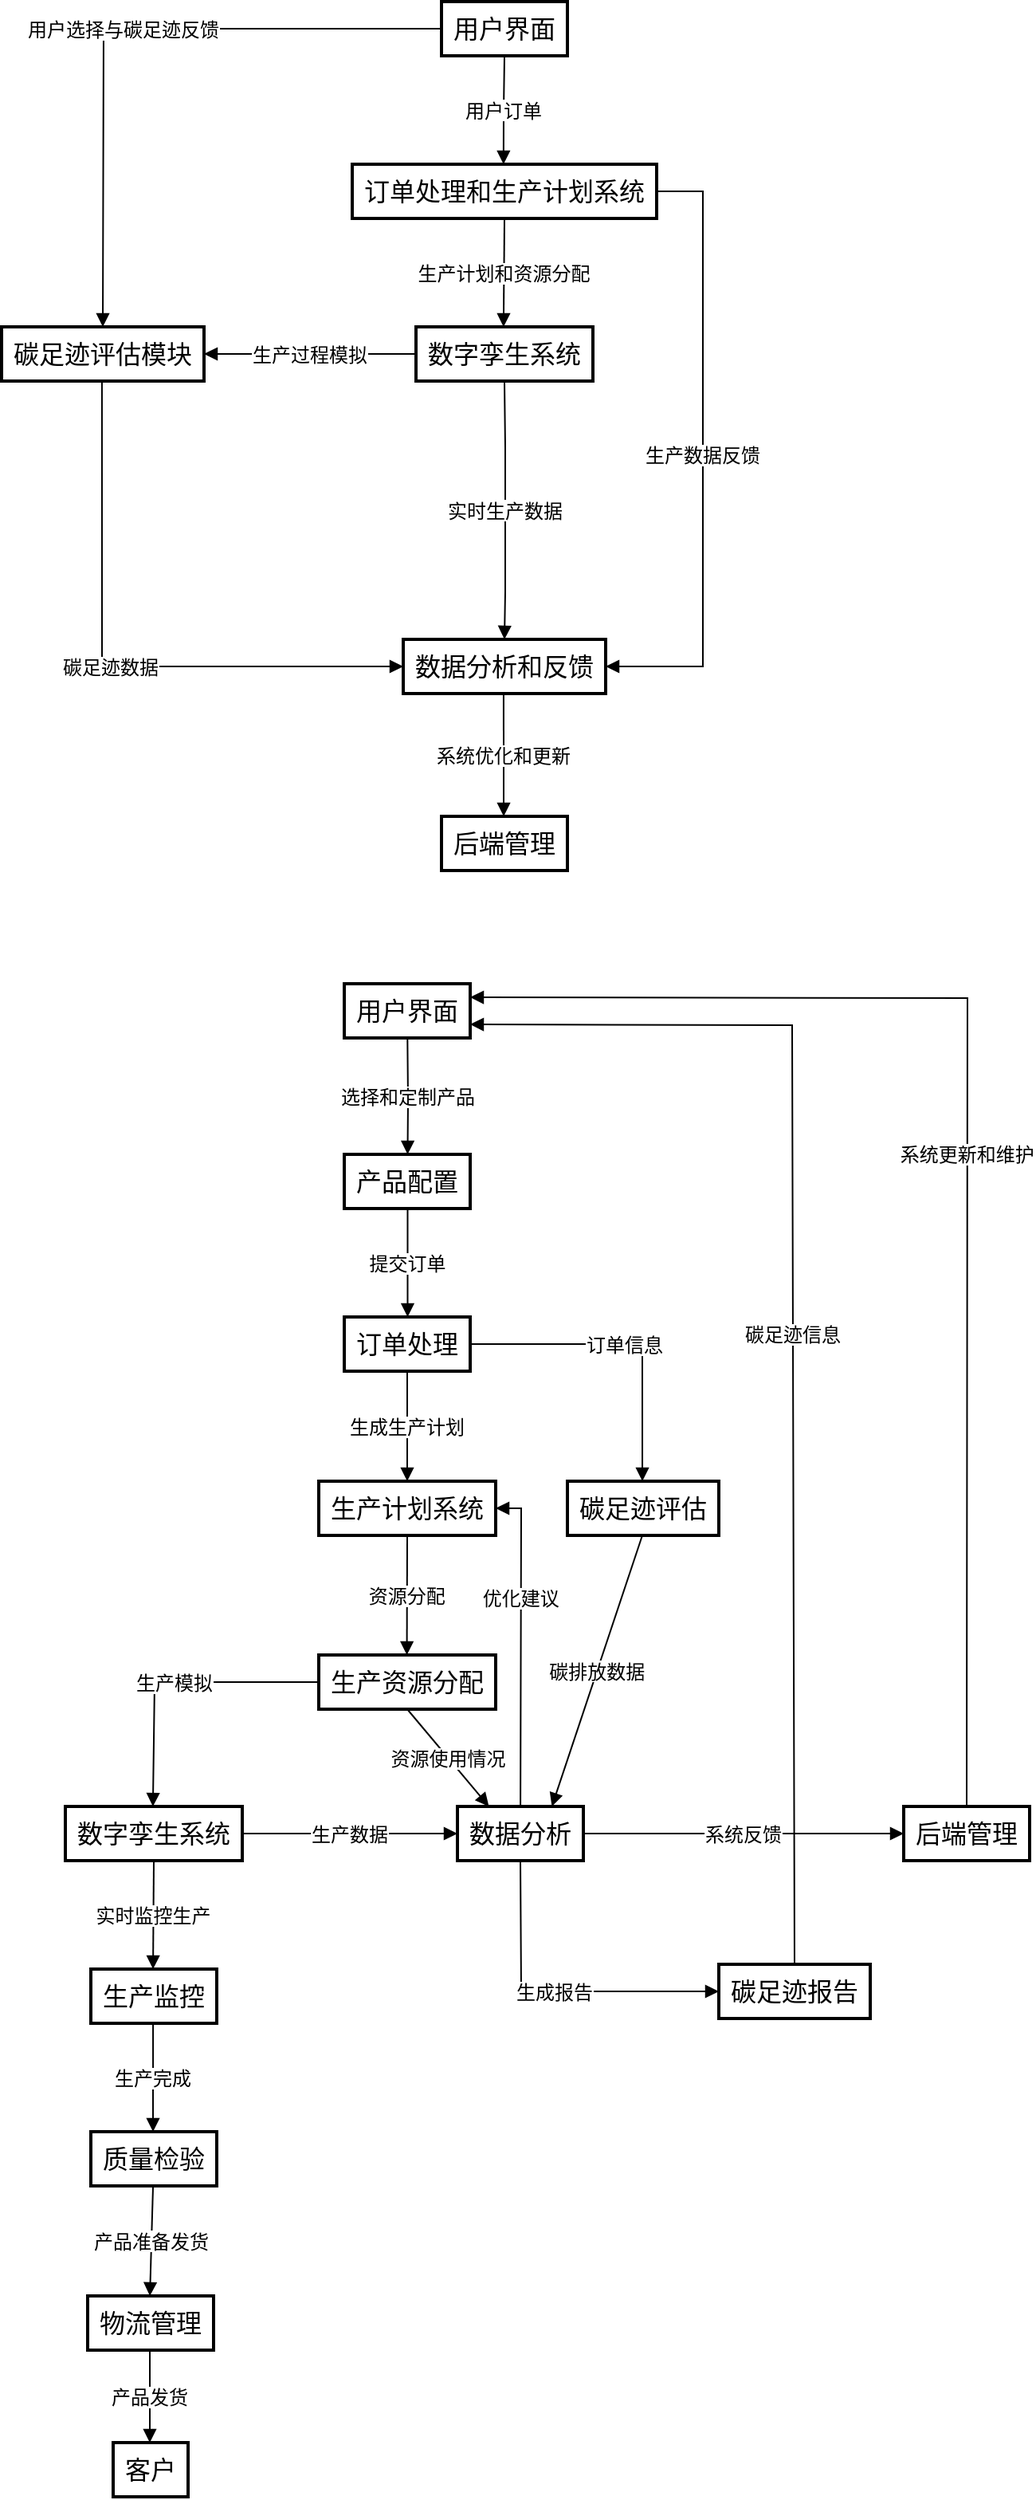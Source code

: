 <mxfile version="22.1.5" type="github">
  <diagram name="第 1 页" id="huQThDGv-8G8NNuIXjue">
    <mxGraphModel dx="1122" dy="820" grid="1" gridSize="10" guides="1" tooltips="1" connect="1" arrows="1" fold="1" page="1" pageScale="1" pageWidth="827" pageHeight="1169" math="0" shadow="0">
      <root>
        <mxCell id="0" />
        <mxCell id="1" parent="0" />
        <mxCell id="dUvGVehSbr8Q-rEk_FQs-1" value="用户界面" style="whiteSpace=wrap;strokeWidth=2;fontSize=16;" vertex="1" parent="1">
          <mxGeometry x="296" y="20" width="79" height="34" as="geometry" />
        </mxCell>
        <mxCell id="dUvGVehSbr8Q-rEk_FQs-2" value="订单处理和生产计划系统" style="whiteSpace=wrap;strokeWidth=2;fontSize=16;" vertex="1" parent="1">
          <mxGeometry x="240" y="122" width="191" height="34" as="geometry" />
        </mxCell>
        <mxCell id="dUvGVehSbr8Q-rEk_FQs-3" value="数字孪生系统" style="whiteSpace=wrap;strokeWidth=2;fontSize=16;" vertex="1" parent="1">
          <mxGeometry x="280" y="224" width="111" height="34" as="geometry" />
        </mxCell>
        <mxCell id="dUvGVehSbr8Q-rEk_FQs-4" value="碳足迹评估模块" style="whiteSpace=wrap;strokeWidth=2;fontSize=16;" vertex="1" parent="1">
          <mxGeometry x="20" y="224" width="127" height="34" as="geometry" />
        </mxCell>
        <mxCell id="dUvGVehSbr8Q-rEk_FQs-5" value="数据分析和反馈" style="whiteSpace=wrap;strokeWidth=2;fontSize=16;" vertex="1" parent="1">
          <mxGeometry x="272" y="420" width="127" height="34" as="geometry" />
        </mxCell>
        <mxCell id="dUvGVehSbr8Q-rEk_FQs-6" value="后端管理" style="whiteSpace=wrap;strokeWidth=2;fontSize=16;" vertex="1" parent="1">
          <mxGeometry x="296" y="531" width="79" height="34" as="geometry" />
        </mxCell>
        <mxCell id="dUvGVehSbr8Q-rEk_FQs-7" value="用户订单" style="startArrow=none;endArrow=block;exitX=0.5;exitY=1;entryX=0.497;entryY=0.006;rounded=0;fontSize=12;exitDx=0;exitDy=0;" edge="1" parent="1" source="dUvGVehSbr8Q-rEk_FQs-1" target="dUvGVehSbr8Q-rEk_FQs-2">
          <mxGeometry x="-0.004" relative="1" as="geometry">
            <Array as="points">
              <mxPoint x="335" y="88" />
            </Array>
            <mxPoint as="offset" />
          </mxGeometry>
        </mxCell>
        <mxCell id="dUvGVehSbr8Q-rEk_FQs-8" value="生产计划和资源分配" style="startArrow=none;endArrow=block;exitX=0.5;exitY=1;entryX=0.495;entryY=0.011;rounded=0;fontSize=12;exitDx=0;exitDy=0;" edge="1" parent="1" source="dUvGVehSbr8Q-rEk_FQs-2" target="dUvGVehSbr8Q-rEk_FQs-3">
          <mxGeometry relative="1" as="geometry">
            <Array as="points" />
            <mxPoint as="offset" />
          </mxGeometry>
        </mxCell>
        <mxCell id="dUvGVehSbr8Q-rEk_FQs-9" value="生产过程模拟" style="startArrow=none;endArrow=block;exitX=0;exitY=0.5;rounded=0;fontSize=12;entryX=1;entryY=0.5;entryDx=0;entryDy=0;exitDx=0;exitDy=0;" edge="1" parent="1" source="dUvGVehSbr8Q-rEk_FQs-3" target="dUvGVehSbr8Q-rEk_FQs-4">
          <mxGeometry x="0.003" relative="1" as="geometry">
            <Array as="points" />
            <mxPoint x="72" y="240" as="targetPoint" />
            <mxPoint as="offset" />
          </mxGeometry>
        </mxCell>
        <mxCell id="dUvGVehSbr8Q-rEk_FQs-10" value="碳足迹数据" style="startArrow=none;endArrow=block;exitX=0.496;exitY=0.975;entryX=0;entryY=0.5;rounded=0;fontSize=12;entryDx=0;entryDy=0;" edge="1" parent="1" source="dUvGVehSbr8Q-rEk_FQs-4" target="dUvGVehSbr8Q-rEk_FQs-5">
          <mxGeometry x="0.003" relative="1" as="geometry">
            <Array as="points">
              <mxPoint x="83" y="437" />
            </Array>
            <mxPoint as="offset" />
          </mxGeometry>
        </mxCell>
        <mxCell id="dUvGVehSbr8Q-rEk_FQs-11" value="系统优化和更新" style="curved=1;startArrow=none;endArrow=block;exitX=0.496;exitY=0.981;entryX=0.494;entryY=-0.002;rounded=0;fontSize=12;" edge="1" parent="1" source="dUvGVehSbr8Q-rEk_FQs-5" target="dUvGVehSbr8Q-rEk_FQs-6">
          <mxGeometry relative="1" as="geometry">
            <Array as="points" />
          </mxGeometry>
        </mxCell>
        <mxCell id="dUvGVehSbr8Q-rEk_FQs-12" value="用户选择与碳足迹反馈" style="startArrow=none;endArrow=block;exitX=0;exitY=0.5;entryX=0.5;entryY=0;rounded=0;fontSize=12;entryDx=0;entryDy=0;exitDx=0;exitDy=0;" edge="1" parent="1" source="dUvGVehSbr8Q-rEk_FQs-1" target="dUvGVehSbr8Q-rEk_FQs-4">
          <mxGeometry x="0.001" relative="1" as="geometry">
            <Array as="points">
              <mxPoint x="84" y="37" />
            </Array>
            <mxPoint as="offset" />
          </mxGeometry>
        </mxCell>
        <mxCell id="dUvGVehSbr8Q-rEk_FQs-13" value="生产数据反馈" style="startArrow=none;endArrow=block;exitX=1;exitY=0.5;entryX=1;entryY=0.5;rounded=0;fontSize=12;entryDx=0;entryDy=0;exitDx=0;exitDy=0;" edge="1" parent="1" source="dUvGVehSbr8Q-rEk_FQs-2" target="dUvGVehSbr8Q-rEk_FQs-5">
          <mxGeometry x="-0.001" relative="1" as="geometry">
            <Array as="points">
              <mxPoint x="460" y="139" />
              <mxPoint x="460" y="437" />
            </Array>
            <mxPoint as="offset" />
          </mxGeometry>
        </mxCell>
        <mxCell id="dUvGVehSbr8Q-rEk_FQs-14" value="实时生产数据" style="startArrow=none;endArrow=block;exitX=0.5;exitY=1;entryX=0.5;entryY=0;rounded=0;fontSize=12;exitDx=0;exitDy=0;entryDx=0;entryDy=0;" edge="1" parent="1" source="dUvGVehSbr8Q-rEk_FQs-3" target="dUvGVehSbr8Q-rEk_FQs-5">
          <mxGeometry relative="1" as="geometry">
            <Array as="points">
              <mxPoint x="336" y="300" />
              <mxPoint x="336" y="390" />
            </Array>
          </mxGeometry>
        </mxCell>
        <mxCell id="dUvGVehSbr8Q-rEk_FQs-15" value="用户界面" style="whiteSpace=wrap;strokeWidth=2;fontSize=16;" vertex="1" parent="1">
          <mxGeometry x="235" y="636" width="79" height="34" as="geometry" />
        </mxCell>
        <mxCell id="dUvGVehSbr8Q-rEk_FQs-16" value="产品配置" style="whiteSpace=wrap;strokeWidth=2;fontSize=16;" vertex="1" parent="1">
          <mxGeometry x="235" y="743" width="79" height="34" as="geometry" />
        </mxCell>
        <mxCell id="dUvGVehSbr8Q-rEk_FQs-17" value="订单处理" style="whiteSpace=wrap;strokeWidth=2;fontSize=16;" vertex="1" parent="1">
          <mxGeometry x="235" y="845" width="79" height="34" as="geometry" />
        </mxCell>
        <mxCell id="dUvGVehSbr8Q-rEk_FQs-18" value="生产计划系统" style="whiteSpace=wrap;strokeWidth=2;fontSize=16;" vertex="1" parent="1">
          <mxGeometry x="219" y="948" width="111" height="34" as="geometry" />
        </mxCell>
        <mxCell id="dUvGVehSbr8Q-rEk_FQs-19" value="生产资源分配" style="whiteSpace=wrap;strokeWidth=2;fontSize=16;" vertex="1" parent="1">
          <mxGeometry x="219" y="1057" width="111" height="34" as="geometry" />
        </mxCell>
        <mxCell id="dUvGVehSbr8Q-rEk_FQs-20" value="数字孪生系统" style="whiteSpace=wrap;strokeWidth=2;fontSize=16;" vertex="1" parent="1">
          <mxGeometry x="60" y="1152" width="111" height="34" as="geometry" />
        </mxCell>
        <mxCell id="dUvGVehSbr8Q-rEk_FQs-21" value="生产监控" style="whiteSpace=wrap;strokeWidth=2;fontSize=16;" vertex="1" parent="1">
          <mxGeometry x="76" y="1254" width="79" height="34" as="geometry" />
        </mxCell>
        <mxCell id="dUvGVehSbr8Q-rEk_FQs-22" value="质量检验" style="whiteSpace=wrap;strokeWidth=2;fontSize=16;" vertex="1" parent="1">
          <mxGeometry x="76" y="1356" width="79" height="34" as="geometry" />
        </mxCell>
        <mxCell id="dUvGVehSbr8Q-rEk_FQs-23" value="物流管理" style="whiteSpace=wrap;strokeWidth=2;fontSize=16;" vertex="1" parent="1">
          <mxGeometry x="74" y="1459" width="79" height="34" as="geometry" />
        </mxCell>
        <mxCell id="dUvGVehSbr8Q-rEk_FQs-24" value="客户" style="whiteSpace=wrap;strokeWidth=2;fontSize=16;" vertex="1" parent="1">
          <mxGeometry x="90" y="1551" width="47" height="34" as="geometry" />
        </mxCell>
        <mxCell id="dUvGVehSbr8Q-rEk_FQs-25" value="碳足迹评估" style="whiteSpace=wrap;strokeWidth=2;fontSize=16;" vertex="1" parent="1">
          <mxGeometry x="375" y="948" width="95" height="34" as="geometry" />
        </mxCell>
        <mxCell id="dUvGVehSbr8Q-rEk_FQs-26" value="数据分析" style="whiteSpace=wrap;strokeWidth=2;fontSize=16;" vertex="1" parent="1">
          <mxGeometry x="306" y="1152" width="79" height="34" as="geometry" />
        </mxCell>
        <mxCell id="dUvGVehSbr8Q-rEk_FQs-27" value="碳足迹报告" style="whiteSpace=wrap;strokeWidth=2;fontSize=16;" vertex="1" parent="1">
          <mxGeometry x="470" y="1251" width="95" height="34" as="geometry" />
        </mxCell>
        <mxCell id="dUvGVehSbr8Q-rEk_FQs-28" value="后端管理" style="whiteSpace=wrap;strokeWidth=2;fontSize=16;" vertex="1" parent="1">
          <mxGeometry x="586" y="1152" width="79" height="34" as="geometry" />
        </mxCell>
        <mxCell id="dUvGVehSbr8Q-rEk_FQs-29" value="选择和定制产品" style="startArrow=none;endArrow=block;entryX=0.503;entryY=0.006;rounded=0;fontSize=12;" edge="1" parent="1" source="dUvGVehSbr8Q-rEk_FQs-15" target="dUvGVehSbr8Q-rEk_FQs-16">
          <mxGeometry relative="1" as="geometry">
            <Array as="points">
              <mxPoint x="275" y="709" />
            </Array>
          </mxGeometry>
        </mxCell>
        <mxCell id="dUvGVehSbr8Q-rEk_FQs-30" value="提交订单" style="curved=1;startArrow=none;endArrow=block;exitX=0.503;exitY=0.994;entryX=0.503;entryY=0.011;rounded=0;fontSize=12;" edge="1" parent="1" source="dUvGVehSbr8Q-rEk_FQs-16" target="dUvGVehSbr8Q-rEk_FQs-17">
          <mxGeometry relative="1" as="geometry">
            <Array as="points" />
          </mxGeometry>
        </mxCell>
        <mxCell id="dUvGVehSbr8Q-rEk_FQs-31" value="生成生产计划" style="startArrow=none;endArrow=block;entryX=0.5;entryY=-0.013;rounded=0;fontSize=12;" edge="1" parent="1" source="dUvGVehSbr8Q-rEk_FQs-17" target="dUvGVehSbr8Q-rEk_FQs-18">
          <mxGeometry relative="1" as="geometry">
            <Array as="points" />
          </mxGeometry>
        </mxCell>
        <mxCell id="dUvGVehSbr8Q-rEk_FQs-32" value="资源分配" style="startArrow=none;endArrow=block;exitX=0.5;exitY=1;entryX=0.498;entryY=-0.007;rounded=0;fontSize=12;exitDx=0;exitDy=0;" edge="1" parent="1" source="dUvGVehSbr8Q-rEk_FQs-18" target="dUvGVehSbr8Q-rEk_FQs-19">
          <mxGeometry relative="1" as="geometry">
            <Array as="points" />
          </mxGeometry>
        </mxCell>
        <mxCell id="dUvGVehSbr8Q-rEk_FQs-33" value="生产模拟" style="startArrow=none;endArrow=block;exitX=0;exitY=0.5;entryX=0.495;entryY=-0.002;rounded=0;fontSize=12;exitDx=0;exitDy=0;" edge="1" parent="1" source="dUvGVehSbr8Q-rEk_FQs-19" target="dUvGVehSbr8Q-rEk_FQs-20">
          <mxGeometry relative="1" as="geometry">
            <Array as="points">
              <mxPoint x="116" y="1074" />
            </Array>
          </mxGeometry>
        </mxCell>
        <mxCell id="dUvGVehSbr8Q-rEk_FQs-34" value="实时监控生产" style="startArrow=none;endArrow=block;exitX=0.5;exitY=1;entryX=0.494;entryY=0.004;rounded=0;fontSize=12;exitDx=0;exitDy=0;" edge="1" parent="1" source="dUvGVehSbr8Q-rEk_FQs-20" target="dUvGVehSbr8Q-rEk_FQs-21">
          <mxGeometry relative="1" as="geometry">
            <Array as="points" />
          </mxGeometry>
        </mxCell>
        <mxCell id="dUvGVehSbr8Q-rEk_FQs-35" value="生产完成" style="curved=1;startArrow=none;endArrow=block;exitX=0.494;exitY=0.992;entryX=0.494;entryY=0.009;rounded=0;fontSize=12;" edge="1" parent="1" source="dUvGVehSbr8Q-rEk_FQs-21" target="dUvGVehSbr8Q-rEk_FQs-22">
          <mxGeometry relative="1" as="geometry">
            <Array as="points" />
          </mxGeometry>
        </mxCell>
        <mxCell id="dUvGVehSbr8Q-rEk_FQs-36" value="产品准备发货" style="curved=1;startArrow=none;endArrow=block;exitX=0.494;exitY=0.997;entryX=0.494;entryY=-0.015;rounded=0;fontSize=12;" edge="1" parent="1" source="dUvGVehSbr8Q-rEk_FQs-22" target="dUvGVehSbr8Q-rEk_FQs-23">
          <mxGeometry relative="1" as="geometry">
            <Array as="points" />
          </mxGeometry>
        </mxCell>
        <mxCell id="dUvGVehSbr8Q-rEk_FQs-37" value="产品发货" style="curved=1;startArrow=none;endArrow=block;exitX=0.494;exitY=0.973;entryX=0.489;entryY=-0.009;rounded=0;fontSize=12;" edge="1" parent="1" source="dUvGVehSbr8Q-rEk_FQs-23" target="dUvGVehSbr8Q-rEk_FQs-24">
          <mxGeometry relative="1" as="geometry">
            <Array as="points" />
          </mxGeometry>
        </mxCell>
        <mxCell id="dUvGVehSbr8Q-rEk_FQs-38" value="订单信息" style="startArrow=none;endArrow=block;exitX=1;exitY=0.5;entryX=0.495;entryY=-0.002;rounded=0;fontSize=12;exitDx=0;exitDy=0;" edge="1" parent="1" source="dUvGVehSbr8Q-rEk_FQs-17" target="dUvGVehSbr8Q-rEk_FQs-25">
          <mxGeometry x="0.001" relative="1" as="geometry">
            <Array as="points">
              <mxPoint x="422" y="862" />
            </Array>
            <mxPoint as="offset" />
          </mxGeometry>
        </mxCell>
        <mxCell id="dUvGVehSbr8Q-rEk_FQs-39" value="碳排放数据" style="startArrow=none;endArrow=block;exitX=0.495;exitY=0.986;entryX=0.75;entryY=0;rounded=0;fontSize=12;entryDx=0;entryDy=0;" edge="1" parent="1" source="dUvGVehSbr8Q-rEk_FQs-25" target="dUvGVehSbr8Q-rEk_FQs-26">
          <mxGeometry relative="1" as="geometry">
            <Array as="points" />
          </mxGeometry>
        </mxCell>
        <mxCell id="dUvGVehSbr8Q-rEk_FQs-40" value="生成报告" style="startArrow=none;endArrow=block;exitX=0.5;exitY=1;entryX=0;entryY=0.5;rounded=0;fontSize=12;exitDx=0;exitDy=0;entryDx=0;entryDy=0;" edge="1" parent="1" source="dUvGVehSbr8Q-rEk_FQs-26" target="dUvGVehSbr8Q-rEk_FQs-27">
          <mxGeometry x="-0.001" relative="1" as="geometry">
            <Array as="points">
              <mxPoint x="346" y="1268" />
            </Array>
            <mxPoint as="offset" />
          </mxGeometry>
        </mxCell>
        <mxCell id="dUvGVehSbr8Q-rEk_FQs-41" value="碳足迹信息" style="startArrow=none;endArrow=block;exitX=0.5;exitY=0;entryX=1;entryY=0.75;rounded=0;fontSize=12;exitDx=0;exitDy=0;entryDx=0;entryDy=0;" edge="1" parent="1" source="dUvGVehSbr8Q-rEk_FQs-27" target="dUvGVehSbr8Q-rEk_FQs-15">
          <mxGeometry relative="1" as="geometry">
            <Array as="points">
              <mxPoint x="516" y="662" />
            </Array>
          </mxGeometry>
        </mxCell>
        <mxCell id="dUvGVehSbr8Q-rEk_FQs-42" value="资源使用情况" style="startArrow=none;endArrow=block;exitX=0.5;exitY=1;entryX=0.25;entryY=0;rounded=0;fontSize=12;entryDx=0;entryDy=0;exitDx=0;exitDy=0;" edge="1" parent="1" source="dUvGVehSbr8Q-rEk_FQs-19" target="dUvGVehSbr8Q-rEk_FQs-26">
          <mxGeometry x="0.002" relative="1" as="geometry">
            <Array as="points" />
            <mxPoint as="offset" />
          </mxGeometry>
        </mxCell>
        <mxCell id="dUvGVehSbr8Q-rEk_FQs-43" value="生产数据" style="startArrow=none;endArrow=block;exitX=1;exitY=0.5;entryX=0;entryY=0.5;rounded=0;fontSize=12;entryDx=0;entryDy=0;exitDx=0;exitDy=0;" edge="1" parent="1" source="dUvGVehSbr8Q-rEk_FQs-20" target="dUvGVehSbr8Q-rEk_FQs-26">
          <mxGeometry relative="1" as="geometry">
            <Array as="points" />
          </mxGeometry>
        </mxCell>
        <mxCell id="dUvGVehSbr8Q-rEk_FQs-44" value="优化建议" style="startArrow=none;endArrow=block;entryX=1;entryY=0.5;rounded=0;fontSize=12;entryDx=0;entryDy=0;" edge="1" parent="1" source="dUvGVehSbr8Q-rEk_FQs-26" target="dUvGVehSbr8Q-rEk_FQs-18">
          <mxGeometry x="0.291" relative="1" as="geometry">
            <Array as="points">
              <mxPoint x="346" y="965" />
            </Array>
            <mxPoint x="326" y="1151" as="sourcePoint" />
            <mxPoint as="offset" />
          </mxGeometry>
        </mxCell>
        <mxCell id="dUvGVehSbr8Q-rEk_FQs-45" value="系统反馈" style="startArrow=none;endArrow=block;exitX=1;exitY=0.5;entryX=0;entryY=0.5;rounded=0;fontSize=12;entryDx=0;entryDy=0;exitDx=0;exitDy=0;" edge="1" parent="1" source="dUvGVehSbr8Q-rEk_FQs-26" target="dUvGVehSbr8Q-rEk_FQs-28">
          <mxGeometry relative="1" as="geometry">
            <Array as="points" />
          </mxGeometry>
        </mxCell>
        <mxCell id="dUvGVehSbr8Q-rEk_FQs-46" value="系统更新和维护" style="startArrow=none;endArrow=block;exitX=0.5;exitY=0;entryX=1;entryY=0.25;rounded=0;fontSize=12;exitDx=0;exitDy=0;entryDx=0;entryDy=0;" edge="1" parent="1" source="dUvGVehSbr8Q-rEk_FQs-28" target="dUvGVehSbr8Q-rEk_FQs-15">
          <mxGeometry relative="1" as="geometry">
            <Array as="points">
              <mxPoint x="626" y="645" />
            </Array>
          </mxGeometry>
        </mxCell>
      </root>
    </mxGraphModel>
  </diagram>
</mxfile>
